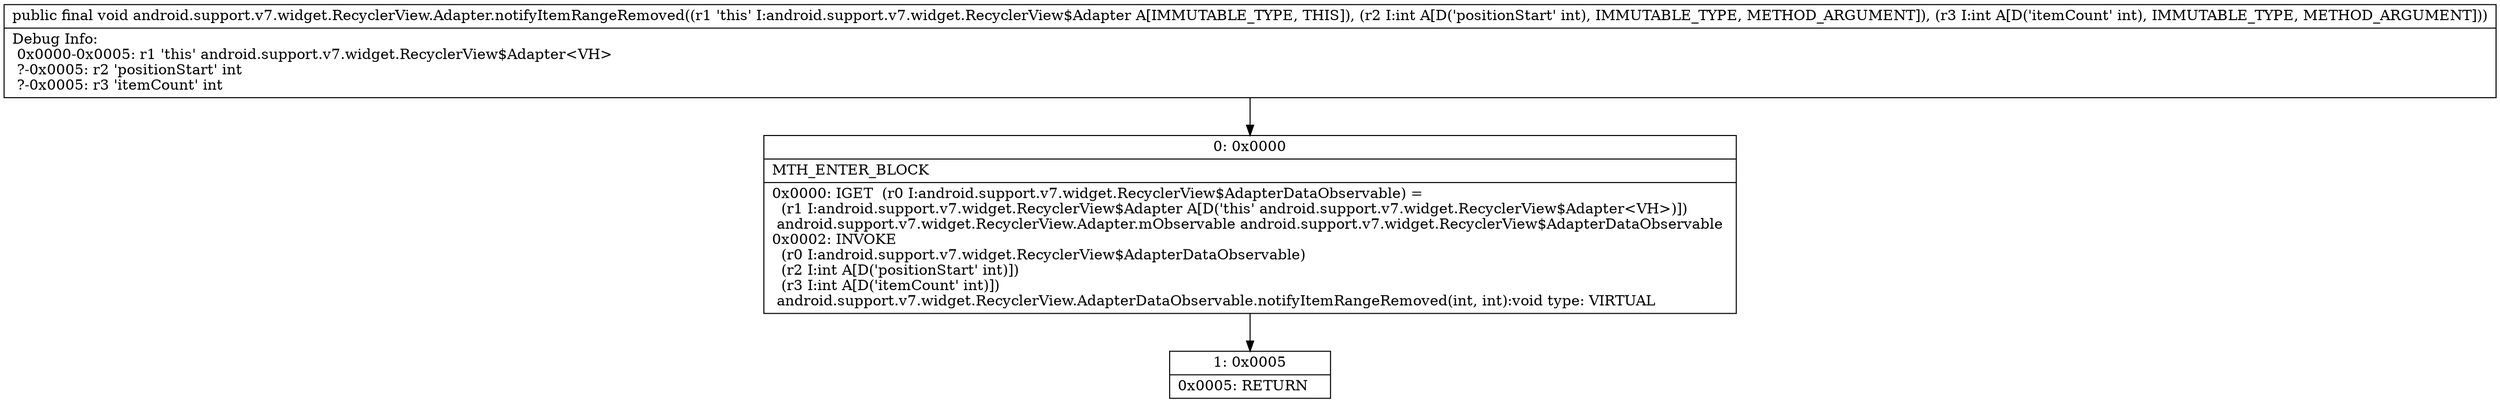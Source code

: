 digraph "CFG forandroid.support.v7.widget.RecyclerView.Adapter.notifyItemRangeRemoved(II)V" {
Node_0 [shape=record,label="{0\:\ 0x0000|MTH_ENTER_BLOCK\l|0x0000: IGET  (r0 I:android.support.v7.widget.RecyclerView$AdapterDataObservable) = \l  (r1 I:android.support.v7.widget.RecyclerView$Adapter A[D('this' android.support.v7.widget.RecyclerView$Adapter\<VH\>)])\l android.support.v7.widget.RecyclerView.Adapter.mObservable android.support.v7.widget.RecyclerView$AdapterDataObservable \l0x0002: INVOKE  \l  (r0 I:android.support.v7.widget.RecyclerView$AdapterDataObservable)\l  (r2 I:int A[D('positionStart' int)])\l  (r3 I:int A[D('itemCount' int)])\l android.support.v7.widget.RecyclerView.AdapterDataObservable.notifyItemRangeRemoved(int, int):void type: VIRTUAL \l}"];
Node_1 [shape=record,label="{1\:\ 0x0005|0x0005: RETURN   \l}"];
MethodNode[shape=record,label="{public final void android.support.v7.widget.RecyclerView.Adapter.notifyItemRangeRemoved((r1 'this' I:android.support.v7.widget.RecyclerView$Adapter A[IMMUTABLE_TYPE, THIS]), (r2 I:int A[D('positionStart' int), IMMUTABLE_TYPE, METHOD_ARGUMENT]), (r3 I:int A[D('itemCount' int), IMMUTABLE_TYPE, METHOD_ARGUMENT]))  | Debug Info:\l  0x0000\-0x0005: r1 'this' android.support.v7.widget.RecyclerView$Adapter\<VH\>\l  ?\-0x0005: r2 'positionStart' int\l  ?\-0x0005: r3 'itemCount' int\l}"];
MethodNode -> Node_0;
Node_0 -> Node_1;
}

